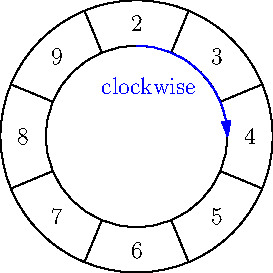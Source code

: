 import graph;
unitsize(1cm);
int n = 8;  // 数字的个数
real R = 2; // 圆的半径

for (int i = 0; i < n; ++i) {
    real angle = 360-360 / n * i + 90; // clockwise
    pair position = R * dir(angle);
    label("$" + string(i+2) + "$", position);
}

pair origin = (0,0);
path circle1 =  scale(R*0.8)*unitcircle;
path circle2 =  scale(R*1.2)*unitcircle;
draw(circle1);
draw(circle2);

for (int i = 0; i < n; ++i) {
    real angle = 360-360 / n * i + 90 + 360/(2*n); // clockwise
    pair position = R*2 * dir(angle);
    path tmp = origin -- position;
    pair t1 = point(circle1,intersect(circle1,tmp)[0]);
    pair t2 = point(circle2,intersect(circle2,tmp)[0]);
    // dot(t1);
    // dot(t2);
    draw(t1--t2);
    //label("$" + string(i) + "$", position);
}

path arc_clockwise = arc(origin,0.8*R,90,0);
draw("clockwise",arc_clockwise,blue,Arrow);
